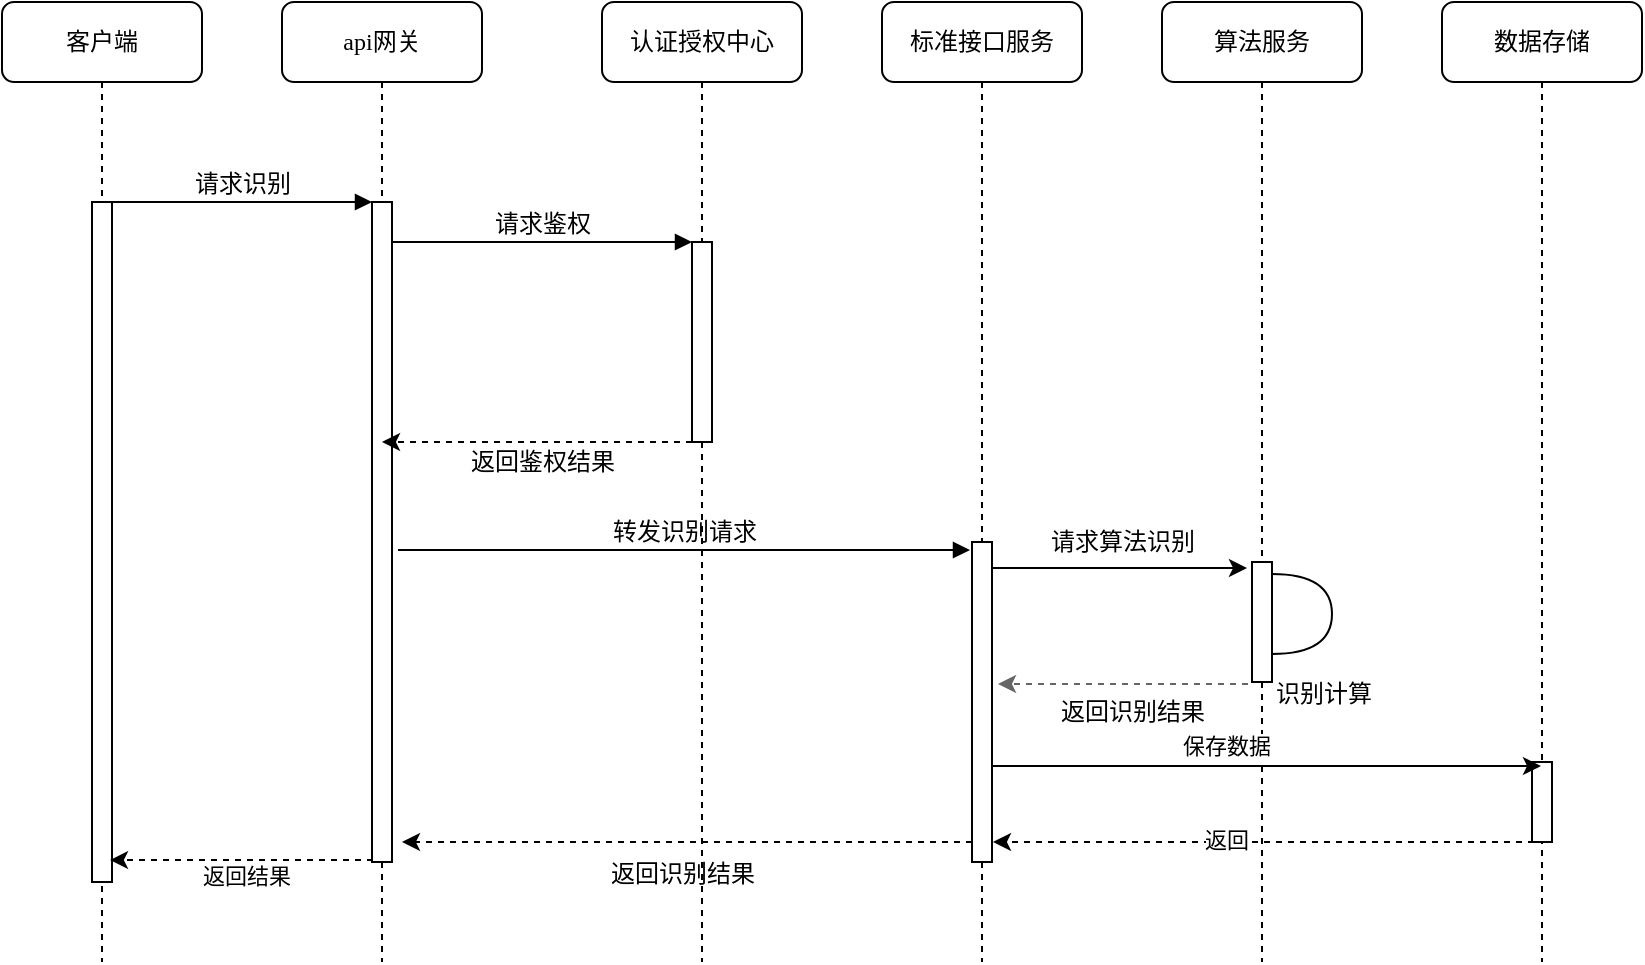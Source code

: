 <mxfile version="14.0.0" type="github">
  <diagram name="Page-1" id="13e1069c-82ec-6db2-03f1-153e76fe0fe0">
    <mxGraphModel dx="1422" dy="794" grid="1" gridSize="10" guides="1" tooltips="1" connect="1" arrows="1" fold="1" page="1" pageScale="1" pageWidth="1100" pageHeight="850" background="#ffffff" math="0" shadow="0">
      <root>
        <mxCell id="0" />
        <mxCell id="1" parent="0" />
        <mxCell id="7baba1c4bc27f4b0-2" value="api网关" style="shape=umlLifeline;perimeter=lifelinePerimeter;whiteSpace=wrap;html=1;container=1;collapsible=0;recursiveResize=0;outlineConnect=0;rounded=1;shadow=0;comic=0;labelBackgroundColor=none;strokeWidth=1;fontFamily=Verdana;fontSize=12;align=center;" parent="1" vertex="1">
          <mxGeometry x="240" y="80" width="100" height="480" as="geometry" />
        </mxCell>
        <mxCell id="7baba1c4bc27f4b0-10" value="" style="html=1;points=[];perimeter=orthogonalPerimeter;rounded=0;shadow=0;comic=0;labelBackgroundColor=none;strokeWidth=1;fontFamily=Verdana;fontSize=12;align=center;" parent="7baba1c4bc27f4b0-2" vertex="1">
          <mxGeometry x="45" y="100" width="10" height="330" as="geometry" />
        </mxCell>
        <mxCell id="7baba1c4bc27f4b0-3" value="认证授权中心" style="shape=umlLifeline;perimeter=lifelinePerimeter;whiteSpace=wrap;html=1;container=1;collapsible=0;recursiveResize=0;outlineConnect=0;rounded=1;shadow=0;comic=0;labelBackgroundColor=none;strokeWidth=1;fontFamily=Verdana;fontSize=12;align=center;" parent="1" vertex="1">
          <mxGeometry x="400" y="80" width="100" height="480" as="geometry" />
        </mxCell>
        <mxCell id="7baba1c4bc27f4b0-13" value="" style="html=1;points=[];perimeter=orthogonalPerimeter;rounded=0;shadow=0;comic=0;labelBackgroundColor=none;strokeWidth=1;fontFamily=Verdana;fontSize=12;align=center;" parent="7baba1c4bc27f4b0-3" vertex="1">
          <mxGeometry x="45" y="120" width="10" height="100" as="geometry" />
        </mxCell>
        <mxCell id="7baba1c4bc27f4b0-4" value="标准接口服务" style="shape=umlLifeline;perimeter=lifelinePerimeter;whiteSpace=wrap;html=1;container=1;collapsible=0;recursiveResize=0;outlineConnect=0;rounded=1;shadow=0;comic=0;labelBackgroundColor=none;strokeWidth=1;fontFamily=Verdana;fontSize=12;align=center;" parent="1" vertex="1">
          <mxGeometry x="540" y="80" width="100" height="480" as="geometry" />
        </mxCell>
        <mxCell id="7baba1c4bc27f4b0-5" value="算法服务" style="shape=umlLifeline;perimeter=lifelinePerimeter;whiteSpace=wrap;html=1;container=1;collapsible=0;recursiveResize=0;outlineConnect=0;rounded=1;shadow=0;comic=0;labelBackgroundColor=none;strokeWidth=1;fontFamily=Verdana;fontSize=12;align=center;" parent="1" vertex="1">
          <mxGeometry x="680" y="80" width="100" height="480" as="geometry" />
        </mxCell>
        <mxCell id="7baba1c4bc27f4b0-8" value="客户端" style="shape=umlLifeline;perimeter=lifelinePerimeter;whiteSpace=wrap;html=1;container=1;collapsible=0;recursiveResize=0;outlineConnect=0;rounded=1;shadow=0;comic=0;labelBackgroundColor=none;strokeWidth=1;fontFamily=Verdana;fontSize=12;align=center;" parent="1" vertex="1">
          <mxGeometry x="100" y="80" width="100" height="480" as="geometry" />
        </mxCell>
        <mxCell id="7baba1c4bc27f4b0-9" value="" style="html=1;points=[];perimeter=orthogonalPerimeter;rounded=0;shadow=0;comic=0;labelBackgroundColor=none;strokeWidth=1;fontFamily=Verdana;fontSize=12;align=center;" parent="7baba1c4bc27f4b0-8" vertex="1">
          <mxGeometry x="45" y="100" width="10" height="340" as="geometry" />
        </mxCell>
        <mxCell id="qqSz3hULmQSBEA1X6Ase-5" style="edgeStyle=orthogonalEdgeStyle;rounded=0;orthogonalLoop=1;jettySize=auto;html=1;" parent="1" edge="1">
          <mxGeometry relative="1" as="geometry">
            <mxPoint x="593" y="363" as="sourcePoint" />
            <mxPoint x="722.5" y="363" as="targetPoint" />
            <Array as="points">
              <mxPoint x="663" y="363" />
              <mxPoint x="663" y="363" />
            </Array>
          </mxGeometry>
        </mxCell>
        <mxCell id="qqSz3hULmQSBEA1X6Ase-11" style="edgeStyle=orthogonalEdgeStyle;rounded=0;orthogonalLoop=1;jettySize=auto;html=1;dashed=1;" parent="1" source="7baba1c4bc27f4b0-16" edge="1">
          <mxGeometry relative="1" as="geometry">
            <Array as="points">
              <mxPoint x="590" y="500" />
              <mxPoint x="160" y="500" />
            </Array>
            <mxPoint x="300" y="500" as="targetPoint" />
          </mxGeometry>
        </mxCell>
        <mxCell id="7baba1c4bc27f4b0-16" value="" style="html=1;points=[];perimeter=orthogonalPerimeter;rounded=0;shadow=0;comic=0;labelBackgroundColor=none;strokeWidth=1;fontFamily=Verdana;fontSize=12;align=center;" parent="1" vertex="1">
          <mxGeometry x="585" y="350" width="10" height="160" as="geometry" />
        </mxCell>
        <mxCell id="7baba1c4bc27f4b0-17" value="转发识别请求" style="html=1;verticalAlign=bottom;endArrow=block;labelBackgroundColor=none;fontFamily=Verdana;fontSize=12;edgeStyle=elbowEdgeStyle;elbow=vertical;" parent="1" edge="1">
          <mxGeometry relative="1" as="geometry">
            <mxPoint x="298" y="354" as="sourcePoint" />
            <Array as="points">
              <mxPoint x="479" y="354" />
              <mxPoint x="299" y="384" />
              <mxPoint x="379" y="394" />
              <mxPoint x="399" y="364" />
              <mxPoint x="289" y="364" />
              <mxPoint x="459" y="214" />
            </Array>
            <mxPoint x="584" y="354" as="targetPoint" />
          </mxGeometry>
        </mxCell>
        <mxCell id="qqSz3hULmQSBEA1X6Ase-6" style="edgeStyle=orthogonalEdgeStyle;rounded=0;orthogonalLoop=1;jettySize=auto;html=1;fillColor=#f5f5f5;strokeColor=#666666;dashed=1;" parent="1" edge="1">
          <mxGeometry relative="1" as="geometry">
            <mxPoint x="723" y="421" as="sourcePoint" />
            <mxPoint x="598" y="421" as="targetPoint" />
            <Array as="points">
              <mxPoint x="708" y="421" />
              <mxPoint x="708" y="421" />
            </Array>
          </mxGeometry>
        </mxCell>
        <mxCell id="7baba1c4bc27f4b0-19" value="" style="html=1;points=[];perimeter=orthogonalPerimeter;rounded=0;shadow=0;comic=0;labelBackgroundColor=none;strokeWidth=1;fontFamily=Verdana;fontSize=12;align=center;" parent="1" vertex="1">
          <mxGeometry x="725" y="360" width="10" height="60" as="geometry" />
        </mxCell>
        <mxCell id="7baba1c4bc27f4b0-11" value="请求识别" style="html=1;verticalAlign=bottom;endArrow=block;entryX=0;entryY=0;labelBackgroundColor=none;fontFamily=Verdana;fontSize=12;edgeStyle=elbowEdgeStyle;elbow=vertical;" parent="1" source="7baba1c4bc27f4b0-9" target="7baba1c4bc27f4b0-10" edge="1">
          <mxGeometry relative="1" as="geometry">
            <mxPoint x="220" y="190" as="sourcePoint" />
          </mxGeometry>
        </mxCell>
        <mxCell id="7baba1c4bc27f4b0-14" value="请求鉴权" style="html=1;verticalAlign=bottom;endArrow=block;entryX=0;entryY=0;labelBackgroundColor=none;fontFamily=Verdana;fontSize=12;edgeStyle=elbowEdgeStyle;elbow=vertical;" parent="1" source="7baba1c4bc27f4b0-10" target="7baba1c4bc27f4b0-13" edge="1">
          <mxGeometry relative="1" as="geometry">
            <mxPoint x="370" y="200" as="sourcePoint" />
          </mxGeometry>
        </mxCell>
        <mxCell id="qqSz3hULmQSBEA1X6Ase-1" style="edgeStyle=orthogonalEdgeStyle;rounded=0;orthogonalLoop=1;jettySize=auto;html=1;dashed=1;" parent="1" source="7baba1c4bc27f4b0-13" target="7baba1c4bc27f4b0-2" edge="1">
          <mxGeometry relative="1" as="geometry">
            <Array as="points">
              <mxPoint x="360" y="300" />
              <mxPoint x="360" y="300" />
            </Array>
          </mxGeometry>
        </mxCell>
        <mxCell id="qqSz3hULmQSBEA1X6Ase-7" value="请求算法识别" style="text;html=1;align=center;verticalAlign=middle;resizable=0;points=[];autosize=1;" parent="1" vertex="1">
          <mxGeometry x="615" y="340" width="90" height="20" as="geometry" />
        </mxCell>
        <mxCell id="qqSz3hULmQSBEA1X6Ase-10" value="返回识别结果" style="text;html=1;align=center;verticalAlign=middle;resizable=0;points=[];autosize=1;" parent="1" vertex="1">
          <mxGeometry x="620" y="425" width="90" height="20" as="geometry" />
        </mxCell>
        <mxCell id="qqSz3hULmQSBEA1X6Ase-12" value="返回识别结果" style="text;html=1;align=center;verticalAlign=middle;resizable=0;points=[];autosize=1;" parent="1" vertex="1">
          <mxGeometry x="395" y="506" width="90" height="20" as="geometry" />
        </mxCell>
        <mxCell id="fn1vZPTS0x4YutPck-b2-1" value="返回鉴权结果" style="text;html=1;align=center;verticalAlign=middle;resizable=0;points=[];autosize=1;" parent="1" vertex="1">
          <mxGeometry x="325" y="300" width="90" height="20" as="geometry" />
        </mxCell>
        <mxCell id="fn1vZPTS0x4YutPck-b2-4" value="数据存储" style="shape=umlLifeline;perimeter=lifelinePerimeter;whiteSpace=wrap;html=1;container=1;collapsible=0;recursiveResize=0;outlineConnect=0;rounded=1;shadow=0;comic=0;labelBackgroundColor=none;strokeWidth=1;fontFamily=Verdana;fontSize=12;align=center;" parent="1" vertex="1">
          <mxGeometry x="820" y="80" width="100" height="480" as="geometry" />
        </mxCell>
        <mxCell id="fn1vZPTS0x4YutPck-b2-5" value="" style="html=1;points=[];perimeter=orthogonalPerimeter;rounded=0;shadow=0;comic=0;labelBackgroundColor=none;strokeWidth=1;fontFamily=Verdana;fontSize=12;align=center;" parent="fn1vZPTS0x4YutPck-b2-4" vertex="1">
          <mxGeometry x="45" y="380" width="10" height="40" as="geometry" />
        </mxCell>
        <mxCell id="fn1vZPTS0x4YutPck-b2-8" value="识别计算" style="shape=requiredInterface;html=1;verticalLabelPosition=bottom;align=left;" parent="1" vertex="1">
          <mxGeometry x="735" y="366" width="30" height="40" as="geometry" />
        </mxCell>
        <mxCell id="fn1vZPTS0x4YutPck-b2-10" style="edgeStyle=orthogonalEdgeStyle;rounded=0;orthogonalLoop=1;jettySize=auto;html=1;" parent="1" edge="1">
          <mxGeometry relative="1" as="geometry">
            <mxPoint x="595.25" y="462" as="sourcePoint" />
            <mxPoint x="869.5" y="462" as="targetPoint" />
            <Array as="points">
              <mxPoint x="810" y="462" />
              <mxPoint x="810" y="462" />
            </Array>
          </mxGeometry>
        </mxCell>
        <mxCell id="fn1vZPTS0x4YutPck-b2-14" value="保存数据" style="edgeLabel;html=1;align=center;verticalAlign=middle;resizable=0;points=[];" parent="fn1vZPTS0x4YutPck-b2-10" vertex="1" connectable="0">
          <mxGeometry x="-0.192" relative="1" as="geometry">
            <mxPoint x="5" y="-10" as="offset" />
          </mxGeometry>
        </mxCell>
        <mxCell id="fn1vZPTS0x4YutPck-b2-12" style="edgeStyle=orthogonalEdgeStyle;rounded=0;orthogonalLoop=1;jettySize=auto;html=1;dashed=1;" parent="1" edge="1">
          <mxGeometry relative="1" as="geometry">
            <mxPoint x="866" y="500" as="sourcePoint" />
            <mxPoint x="595.5" y="500" as="targetPoint" />
            <Array as="points">
              <mxPoint x="706" y="500" />
              <mxPoint x="706" y="500" />
            </Array>
          </mxGeometry>
        </mxCell>
        <mxCell id="fn1vZPTS0x4YutPck-b2-15" value="返回" style="edgeLabel;html=1;align=center;verticalAlign=middle;resizable=0;points=[];" parent="fn1vZPTS0x4YutPck-b2-12" vertex="1" connectable="0">
          <mxGeometry x="0.139" y="-1" relative="1" as="geometry">
            <mxPoint as="offset" />
          </mxGeometry>
        </mxCell>
        <mxCell id="fn1vZPTS0x4YutPck-b2-18" style="edgeStyle=orthogonalEdgeStyle;rounded=0;orthogonalLoop=1;jettySize=auto;html=1;dashed=1;entryX=1.3;entryY=0.503;entryDx=0;entryDy=0;entryPerimeter=0;" parent="1" edge="1">
          <mxGeometry relative="1" as="geometry">
            <Array as="points">
              <mxPoint x="216" y="509" />
              <mxPoint x="216" y="509" />
            </Array>
            <mxPoint x="285.5" y="509" as="sourcePoint" />
            <mxPoint x="154" y="509.05" as="targetPoint" />
          </mxGeometry>
        </mxCell>
        <mxCell id="fn1vZPTS0x4YutPck-b2-19" value="返回结果" style="edgeLabel;html=1;align=center;verticalAlign=middle;resizable=0;points=[];" parent="fn1vZPTS0x4YutPck-b2-18" vertex="1" connectable="0">
          <mxGeometry x="0.147" y="-4" relative="1" as="geometry">
            <mxPoint x="12" y="12" as="offset" />
          </mxGeometry>
        </mxCell>
      </root>
    </mxGraphModel>
  </diagram>
</mxfile>
